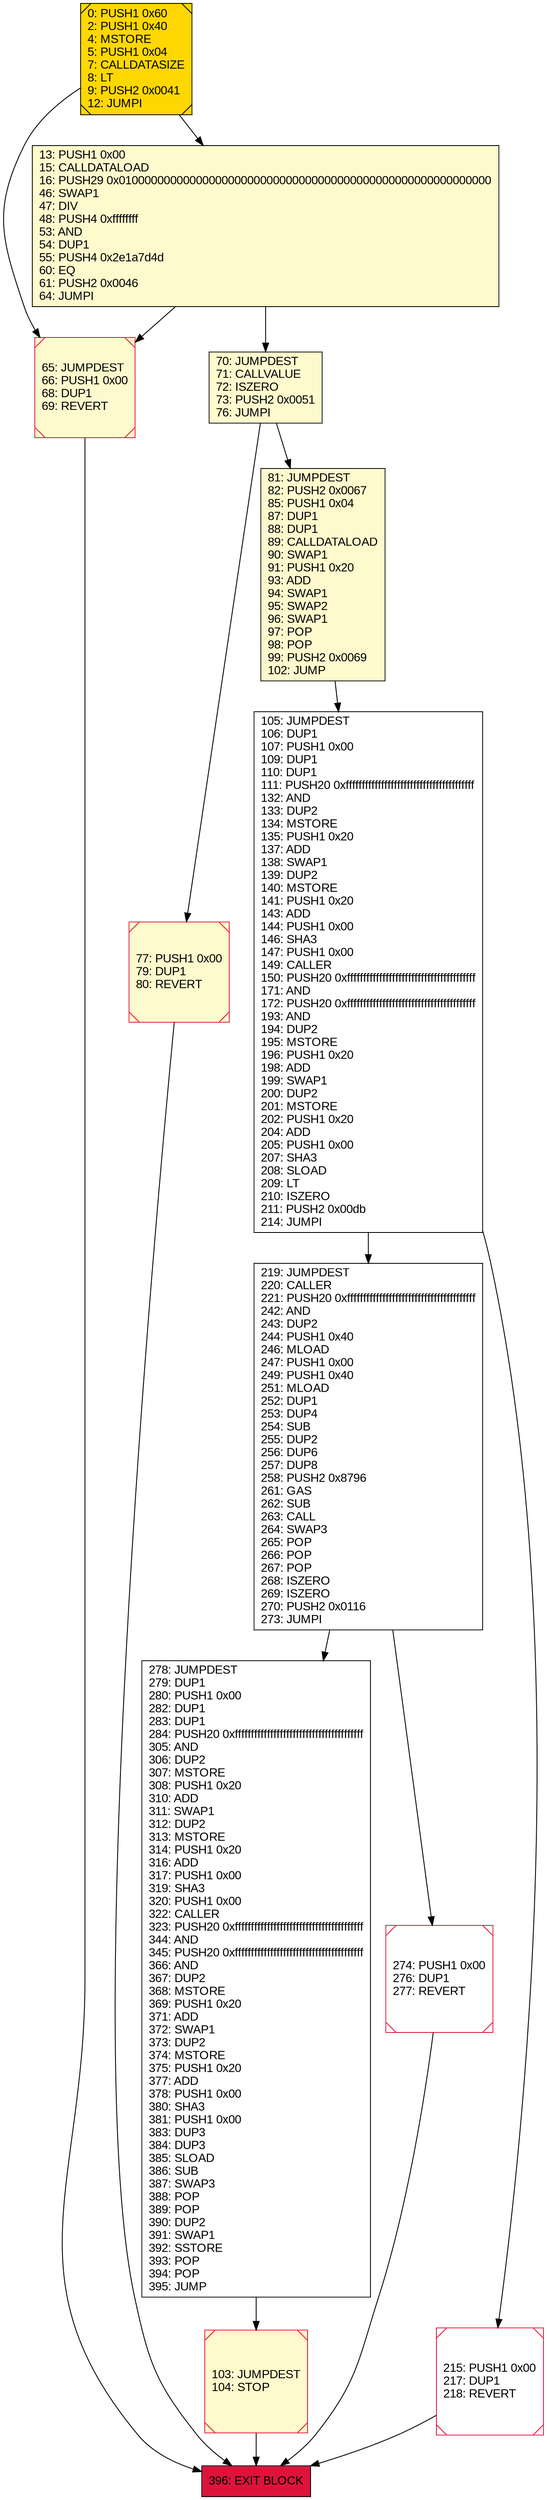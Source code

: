 digraph G {
bgcolor=transparent rankdir=UD;
node [shape=box style=filled color=black fillcolor=white fontname=arial fontcolor=black];
65 [label="65: JUMPDEST\l66: PUSH1 0x00\l68: DUP1\l69: REVERT\l" fillcolor=lemonchiffon shape=Msquare color=crimson ];
219 [label="219: JUMPDEST\l220: CALLER\l221: PUSH20 0xffffffffffffffffffffffffffffffffffffffff\l242: AND\l243: DUP2\l244: PUSH1 0x40\l246: MLOAD\l247: PUSH1 0x00\l249: PUSH1 0x40\l251: MLOAD\l252: DUP1\l253: DUP4\l254: SUB\l255: DUP2\l256: DUP6\l257: DUP8\l258: PUSH2 0x8796\l261: GAS\l262: SUB\l263: CALL\l264: SWAP3\l265: POP\l266: POP\l267: POP\l268: ISZERO\l269: ISZERO\l270: PUSH2 0x0116\l273: JUMPI\l" ];
278 [label="278: JUMPDEST\l279: DUP1\l280: PUSH1 0x00\l282: DUP1\l283: DUP1\l284: PUSH20 0xffffffffffffffffffffffffffffffffffffffff\l305: AND\l306: DUP2\l307: MSTORE\l308: PUSH1 0x20\l310: ADD\l311: SWAP1\l312: DUP2\l313: MSTORE\l314: PUSH1 0x20\l316: ADD\l317: PUSH1 0x00\l319: SHA3\l320: PUSH1 0x00\l322: CALLER\l323: PUSH20 0xffffffffffffffffffffffffffffffffffffffff\l344: AND\l345: PUSH20 0xffffffffffffffffffffffffffffffffffffffff\l366: AND\l367: DUP2\l368: MSTORE\l369: PUSH1 0x20\l371: ADD\l372: SWAP1\l373: DUP2\l374: MSTORE\l375: PUSH1 0x20\l377: ADD\l378: PUSH1 0x00\l380: SHA3\l381: PUSH1 0x00\l383: DUP3\l384: DUP3\l385: SLOAD\l386: SUB\l387: SWAP3\l388: POP\l389: POP\l390: DUP2\l391: SWAP1\l392: SSTORE\l393: POP\l394: POP\l395: JUMP\l" ];
396 [label="396: EXIT BLOCK\l" fillcolor=crimson ];
77 [label="77: PUSH1 0x00\l79: DUP1\l80: REVERT\l" fillcolor=lemonchiffon shape=Msquare color=crimson ];
13 [label="13: PUSH1 0x00\l15: CALLDATALOAD\l16: PUSH29 0x0100000000000000000000000000000000000000000000000000000000\l46: SWAP1\l47: DIV\l48: PUSH4 0xffffffff\l53: AND\l54: DUP1\l55: PUSH4 0x2e1a7d4d\l60: EQ\l61: PUSH2 0x0046\l64: JUMPI\l" fillcolor=lemonchiffon ];
81 [label="81: JUMPDEST\l82: PUSH2 0x0067\l85: PUSH1 0x04\l87: DUP1\l88: DUP1\l89: CALLDATALOAD\l90: SWAP1\l91: PUSH1 0x20\l93: ADD\l94: SWAP1\l95: SWAP2\l96: SWAP1\l97: POP\l98: POP\l99: PUSH2 0x0069\l102: JUMP\l" fillcolor=lemonchiffon ];
103 [label="103: JUMPDEST\l104: STOP\l" fillcolor=lemonchiffon shape=Msquare color=crimson ];
274 [label="274: PUSH1 0x00\l276: DUP1\l277: REVERT\l" shape=Msquare color=crimson ];
0 [label="0: PUSH1 0x60\l2: PUSH1 0x40\l4: MSTORE\l5: PUSH1 0x04\l7: CALLDATASIZE\l8: LT\l9: PUSH2 0x0041\l12: JUMPI\l" fillcolor=lemonchiffon shape=Msquare fillcolor=gold ];
70 [label="70: JUMPDEST\l71: CALLVALUE\l72: ISZERO\l73: PUSH2 0x0051\l76: JUMPI\l" fillcolor=lemonchiffon ];
215 [label="215: PUSH1 0x00\l217: DUP1\l218: REVERT\l" shape=Msquare color=crimson ];
105 [label="105: JUMPDEST\l106: DUP1\l107: PUSH1 0x00\l109: DUP1\l110: DUP1\l111: PUSH20 0xffffffffffffffffffffffffffffffffffffffff\l132: AND\l133: DUP2\l134: MSTORE\l135: PUSH1 0x20\l137: ADD\l138: SWAP1\l139: DUP2\l140: MSTORE\l141: PUSH1 0x20\l143: ADD\l144: PUSH1 0x00\l146: SHA3\l147: PUSH1 0x00\l149: CALLER\l150: PUSH20 0xffffffffffffffffffffffffffffffffffffffff\l171: AND\l172: PUSH20 0xffffffffffffffffffffffffffffffffffffffff\l193: AND\l194: DUP2\l195: MSTORE\l196: PUSH1 0x20\l198: ADD\l199: SWAP1\l200: DUP2\l201: MSTORE\l202: PUSH1 0x20\l204: ADD\l205: PUSH1 0x00\l207: SHA3\l208: SLOAD\l209: LT\l210: ISZERO\l211: PUSH2 0x00db\l214: JUMPI\l" ];
77 -> 396;
219 -> 278;
70 -> 81;
0 -> 13;
13 -> 70;
65 -> 396;
81 -> 105;
105 -> 215;
0 -> 65;
105 -> 219;
13 -> 65;
219 -> 274;
278 -> 103;
70 -> 77;
215 -> 396;
103 -> 396;
274 -> 396;
}